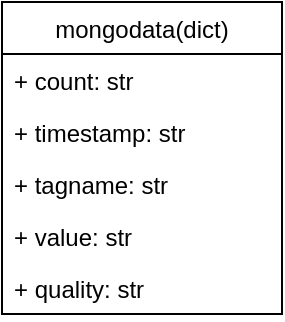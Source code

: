 <mxfile version="12.7.9" type="device"><diagram id="IH7ASgxibVQjtimJNDS1" name="Page-1"><mxGraphModel dx="981" dy="588" grid="1" gridSize="10" guides="1" tooltips="1" connect="1" arrows="1" fold="1" page="1" pageScale="1" pageWidth="850" pageHeight="1100" math="0" shadow="0"><root><mxCell id="0"/><mxCell id="1" parent="0"/><mxCell id="PhHcTXHzRzWvqSkk-Xtg-1" value="mongodata(dict)" style="swimlane;fontStyle=0;childLayout=stackLayout;horizontal=1;startSize=26;fillColor=none;horizontalStack=0;resizeParent=1;resizeParentMax=0;resizeLast=0;collapsible=1;marginBottom=0;" vertex="1" parent="1"><mxGeometry x="350" y="380" width="140" height="156" as="geometry"/></mxCell><mxCell id="PhHcTXHzRzWvqSkk-Xtg-2" value="+ count: str" style="text;strokeColor=none;fillColor=none;align=left;verticalAlign=top;spacingLeft=4;spacingRight=4;overflow=hidden;rotatable=0;points=[[0,0.5],[1,0.5]];portConstraint=eastwest;" vertex="1" parent="PhHcTXHzRzWvqSkk-Xtg-1"><mxGeometry y="26" width="140" height="26" as="geometry"/></mxCell><mxCell id="PhHcTXHzRzWvqSkk-Xtg-3" value="+ timestamp: str" style="text;strokeColor=none;fillColor=none;align=left;verticalAlign=top;spacingLeft=4;spacingRight=4;overflow=hidden;rotatable=0;points=[[0,0.5],[1,0.5]];portConstraint=eastwest;" vertex="1" parent="PhHcTXHzRzWvqSkk-Xtg-1"><mxGeometry y="52" width="140" height="26" as="geometry"/></mxCell><mxCell id="PhHcTXHzRzWvqSkk-Xtg-25" value="+ tagname: str" style="text;strokeColor=none;fillColor=none;align=left;verticalAlign=top;spacingLeft=4;spacingRight=4;overflow=hidden;rotatable=0;points=[[0,0.5],[1,0.5]];portConstraint=eastwest;" vertex="1" parent="PhHcTXHzRzWvqSkk-Xtg-1"><mxGeometry y="78" width="140" height="26" as="geometry"/></mxCell><mxCell id="PhHcTXHzRzWvqSkk-Xtg-4" value="+ value: str" style="text;strokeColor=none;fillColor=none;align=left;verticalAlign=top;spacingLeft=4;spacingRight=4;overflow=hidden;rotatable=0;points=[[0,0.5],[1,0.5]];portConstraint=eastwest;" vertex="1" parent="PhHcTXHzRzWvqSkk-Xtg-1"><mxGeometry y="104" width="140" height="26" as="geometry"/></mxCell><mxCell id="PhHcTXHzRzWvqSkk-Xtg-24" value="+ quality: str" style="text;strokeColor=none;fillColor=none;align=left;verticalAlign=top;spacingLeft=4;spacingRight=4;overflow=hidden;rotatable=0;points=[[0,0.5],[1,0.5]];portConstraint=eastwest;" vertex="1" parent="PhHcTXHzRzWvqSkk-Xtg-1"><mxGeometry y="130" width="140" height="26" as="geometry"/></mxCell></root></mxGraphModel></diagram></mxfile>